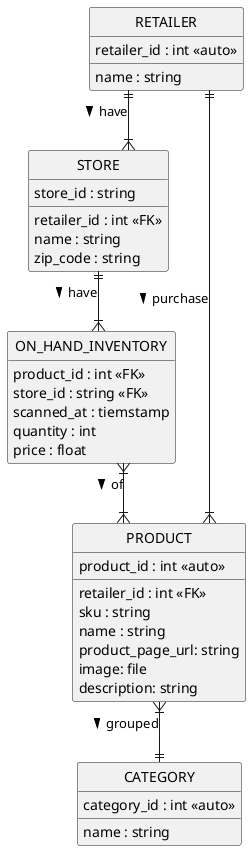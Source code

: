 @startuml
hide circle
hide empty members
skinparam linetype ortho
entity RETAILER {
    retailer_id : int <<auto>>
    __
    name : string
}
entity STORE {
    store_id : string
    __
    retailer_id : int <<FK>>
    name : string
    zip_code : string
}
entity PRODUCT {
    product_id : int <<auto>>
    __
    retailer_id : int <<FK>>
    sku : string
    name : string
    product_page_url: string
    image: file
    description: string
}
entity CATEGORY {
    category_id : int <<auto>>
    __
    name : string
}
entity ON_HAND_INVENTORY {
    product_id : int <<FK>>
    store_id : string <<FK>>
    scanned_at : tiemstamp
    quantity : int
    price : float
}
STORE ||--|{ ON_HAND_INVENTORY : have >
ON_HAND_INVENTORY }|--|{ PRODUCT : of >
PRODUCT }|--|| CATEGORY : grouped >
RETAILER ||--|{ STORE : have >
RETAILER ||--|{ PRODUCT : purchase >
'' forcing the diagram layout
''PRODUCT -[hidden] CATEGORY
@enduml